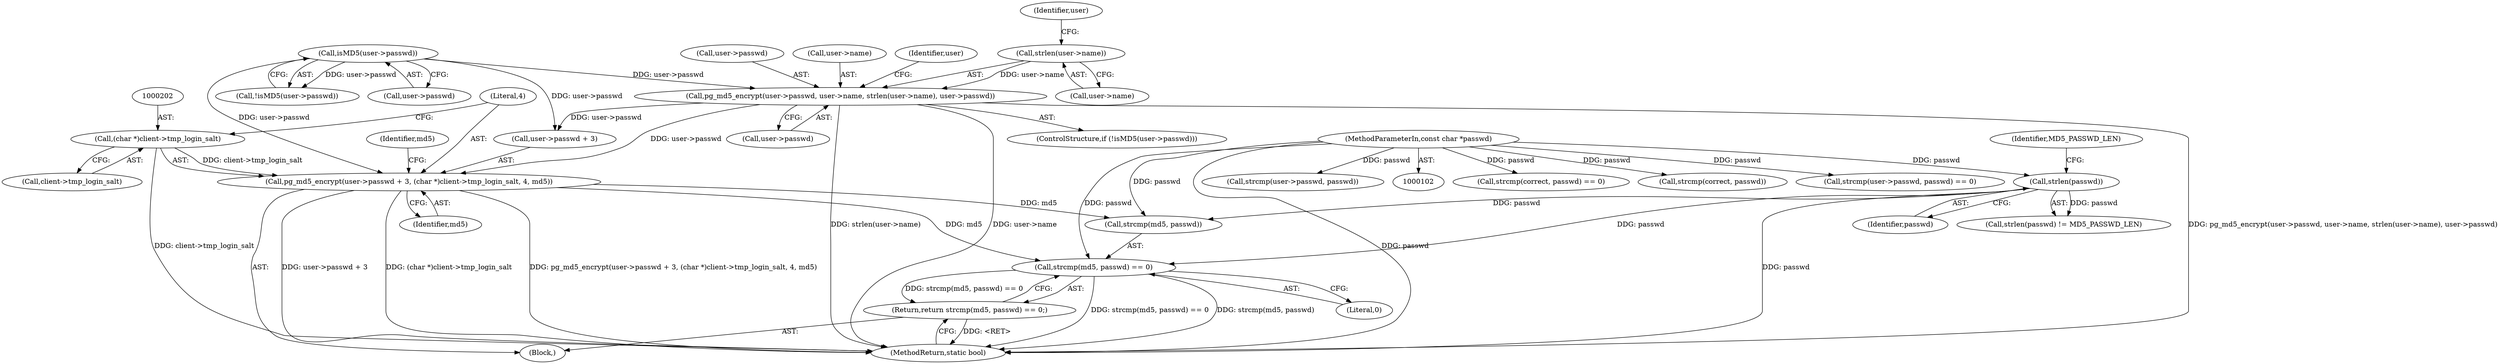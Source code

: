 digraph "0_pgbouncer_edab5be6665b9e8de66c25ba527509b229468573@API" {
"1000209" [label="(Call,strcmp(md5, passwd) == 0)"];
"1000195" [label="(Call,pg_md5_encrypt(user->passwd + 3, (char *)client->tmp_login_salt, 4, md5))"];
"1000181" [label="(Call,pg_md5_encrypt(user->passwd, user->name, strlen(user->name), user->passwd))"];
"1000177" [label="(Call,isMD5(user->passwd))"];
"1000188" [label="(Call,strlen(user->name))"];
"1000201" [label="(Call,(char *)client->tmp_login_salt)"];
"1000170" [label="(Call,strlen(passwd))"];
"1000104" [label="(MethodParameterIn,const char *passwd)"];
"1000208" [label="(Return,return strcmp(md5, passwd) == 0;)"];
"1000213" [label="(Literal,0)"];
"1000162" [label="(Call,strcmp(correct, passwd) == 0)"];
"1000104" [label="(MethodParameterIn,const char *passwd)"];
"1000185" [label="(Call,user->name)"];
"1000171" [label="(Identifier,passwd)"];
"1000176" [label="(Call,!isMD5(user->passwd))"];
"1000181" [label="(Call,pg_md5_encrypt(user->passwd, user->name, strlen(user->name), user->passwd))"];
"1000177" [label="(Call,isMD5(user->passwd))"];
"1000198" [label="(Identifier,user)"];
"1000163" [label="(Call,strcmp(correct, passwd))"];
"1000170" [label="(Call,strlen(passwd))"];
"1000169" [label="(Call,strlen(passwd) != MD5_PASSWD_LEN)"];
"1000201" [label="(Call,(char *)client->tmp_login_salt)"];
"1000189" [label="(Call,user->name)"];
"1000178" [label="(Call,user->passwd)"];
"1000192" [label="(Call,user->passwd)"];
"1000196" [label="(Call,user->passwd + 3)"];
"1000175" [label="(ControlStructure,if (!isMD5(user->passwd)))"];
"1000207" [label="(Identifier,md5)"];
"1000188" [label="(Call,strlen(user->name))"];
"1000209" [label="(Call,strcmp(md5, passwd) == 0)"];
"1000140" [label="(Call,strcmp(user->passwd, passwd) == 0)"];
"1000193" [label="(Identifier,user)"];
"1000210" [label="(Call,strcmp(md5, passwd))"];
"1000137" [label="(Block,)"];
"1000182" [label="(Call,user->passwd)"];
"1000172" [label="(Identifier,MD5_PASSWD_LEN)"];
"1000208" [label="(Return,return strcmp(md5, passwd) == 0;)"];
"1000195" [label="(Call,pg_md5_encrypt(user->passwd + 3, (char *)client->tmp_login_salt, 4, md5))"];
"1000203" [label="(Call,client->tmp_login_salt)"];
"1000216" [label="(MethodReturn,static bool)"];
"1000141" [label="(Call,strcmp(user->passwd, passwd))"];
"1000206" [label="(Literal,4)"];
"1000211" [label="(Identifier,md5)"];
"1000209" -> "1000208"  [label="AST: "];
"1000209" -> "1000213"  [label="CFG: "];
"1000210" -> "1000209"  [label="AST: "];
"1000213" -> "1000209"  [label="AST: "];
"1000208" -> "1000209"  [label="CFG: "];
"1000209" -> "1000216"  [label="DDG: strcmp(md5, passwd) == 0"];
"1000209" -> "1000216"  [label="DDG: strcmp(md5, passwd)"];
"1000209" -> "1000208"  [label="DDG: strcmp(md5, passwd) == 0"];
"1000195" -> "1000209"  [label="DDG: md5"];
"1000170" -> "1000209"  [label="DDG: passwd"];
"1000104" -> "1000209"  [label="DDG: passwd"];
"1000195" -> "1000137"  [label="AST: "];
"1000195" -> "1000207"  [label="CFG: "];
"1000196" -> "1000195"  [label="AST: "];
"1000201" -> "1000195"  [label="AST: "];
"1000206" -> "1000195"  [label="AST: "];
"1000207" -> "1000195"  [label="AST: "];
"1000211" -> "1000195"  [label="CFG: "];
"1000195" -> "1000216"  [label="DDG: (char *)client->tmp_login_salt"];
"1000195" -> "1000216"  [label="DDG: pg_md5_encrypt(user->passwd + 3, (char *)client->tmp_login_salt, 4, md5)"];
"1000195" -> "1000216"  [label="DDG: user->passwd + 3"];
"1000181" -> "1000195"  [label="DDG: user->passwd"];
"1000177" -> "1000195"  [label="DDG: user->passwd"];
"1000201" -> "1000195"  [label="DDG: client->tmp_login_salt"];
"1000195" -> "1000210"  [label="DDG: md5"];
"1000181" -> "1000175"  [label="AST: "];
"1000181" -> "1000192"  [label="CFG: "];
"1000182" -> "1000181"  [label="AST: "];
"1000185" -> "1000181"  [label="AST: "];
"1000188" -> "1000181"  [label="AST: "];
"1000192" -> "1000181"  [label="AST: "];
"1000198" -> "1000181"  [label="CFG: "];
"1000181" -> "1000216"  [label="DDG: strlen(user->name)"];
"1000181" -> "1000216"  [label="DDG: user->name"];
"1000181" -> "1000216"  [label="DDG: pg_md5_encrypt(user->passwd, user->name, strlen(user->name), user->passwd)"];
"1000177" -> "1000181"  [label="DDG: user->passwd"];
"1000188" -> "1000181"  [label="DDG: user->name"];
"1000181" -> "1000196"  [label="DDG: user->passwd"];
"1000177" -> "1000176"  [label="AST: "];
"1000177" -> "1000178"  [label="CFG: "];
"1000178" -> "1000177"  [label="AST: "];
"1000176" -> "1000177"  [label="CFG: "];
"1000177" -> "1000176"  [label="DDG: user->passwd"];
"1000177" -> "1000196"  [label="DDG: user->passwd"];
"1000188" -> "1000189"  [label="CFG: "];
"1000189" -> "1000188"  [label="AST: "];
"1000193" -> "1000188"  [label="CFG: "];
"1000201" -> "1000203"  [label="CFG: "];
"1000202" -> "1000201"  [label="AST: "];
"1000203" -> "1000201"  [label="AST: "];
"1000206" -> "1000201"  [label="CFG: "];
"1000201" -> "1000216"  [label="DDG: client->tmp_login_salt"];
"1000170" -> "1000169"  [label="AST: "];
"1000170" -> "1000171"  [label="CFG: "];
"1000171" -> "1000170"  [label="AST: "];
"1000172" -> "1000170"  [label="CFG: "];
"1000170" -> "1000216"  [label="DDG: passwd"];
"1000170" -> "1000169"  [label="DDG: passwd"];
"1000104" -> "1000170"  [label="DDG: passwd"];
"1000170" -> "1000210"  [label="DDG: passwd"];
"1000104" -> "1000102"  [label="AST: "];
"1000104" -> "1000216"  [label="DDG: passwd"];
"1000104" -> "1000140"  [label="DDG: passwd"];
"1000104" -> "1000141"  [label="DDG: passwd"];
"1000104" -> "1000162"  [label="DDG: passwd"];
"1000104" -> "1000163"  [label="DDG: passwd"];
"1000104" -> "1000210"  [label="DDG: passwd"];
"1000208" -> "1000137"  [label="AST: "];
"1000216" -> "1000208"  [label="CFG: "];
"1000208" -> "1000216"  [label="DDG: <RET>"];
}
